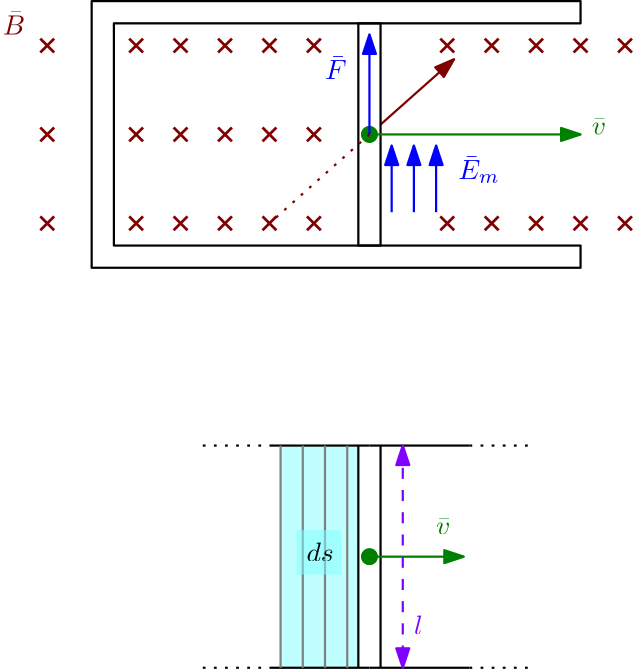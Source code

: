 <?xml version="1.0"?>
<!DOCTYPE ipe SYSTEM "ipe.dtd">
<ipe version="70218" creator="Ipe 7.2.28">
<info created="D:20241206143019" modified="D:20241206144505"/>
<ipestyle name="basic">
<symbol name="arrow/arc(spx)">
<path stroke="sym-stroke" fill="sym-stroke" pen="sym-pen">
0 0 m
-1 0.333 l
-1 -0.333 l
h
</path>
</symbol>
<symbol name="arrow/farc(spx)">
<path stroke="sym-stroke" fill="white" pen="sym-pen">
0 0 m
-1 0.333 l
-1 -0.333 l
h
</path>
</symbol>
<symbol name="arrow/ptarc(spx)">
<path stroke="sym-stroke" fill="sym-stroke" pen="sym-pen">
0 0 m
-1 0.333 l
-0.8 0 l
-1 -0.333 l
h
</path>
</symbol>
<symbol name="arrow/fptarc(spx)">
<path stroke="sym-stroke" fill="white" pen="sym-pen">
0 0 m
-1 0.333 l
-0.8 0 l
-1 -0.333 l
h
</path>
</symbol>
<symbol name="mark/circle(sx)" transformations="translations">
<path fill="sym-stroke">
0.6 0 0 0.6 0 0 e
0.4 0 0 0.4 0 0 e
</path>
</symbol>
<symbol name="mark/disk(sx)" transformations="translations">
<path fill="sym-stroke">
0.6 0 0 0.6 0 0 e
</path>
</symbol>
<symbol name="mark/fdisk(sfx)" transformations="translations">
<group>
<path fill="sym-fill">
0.5 0 0 0.5 0 0 e
</path>
<path fill="sym-stroke" fillrule="eofill">
0.6 0 0 0.6 0 0 e
0.4 0 0 0.4 0 0 e
</path>
</group>
</symbol>
<symbol name="mark/box(sx)" transformations="translations">
<path fill="sym-stroke" fillrule="eofill">
-0.6 -0.6 m
0.6 -0.6 l
0.6 0.6 l
-0.6 0.6 l
h
-0.4 -0.4 m
0.4 -0.4 l
0.4 0.4 l
-0.4 0.4 l
h
</path>
</symbol>
<symbol name="mark/square(sx)" transformations="translations">
<path fill="sym-stroke">
-0.6 -0.6 m
0.6 -0.6 l
0.6 0.6 l
-0.6 0.6 l
h
</path>
</symbol>
<symbol name="mark/fsquare(sfx)" transformations="translations">
<group>
<path fill="sym-fill">
-0.5 -0.5 m
0.5 -0.5 l
0.5 0.5 l
-0.5 0.5 l
h
</path>
<path fill="sym-stroke" fillrule="eofill">
-0.6 -0.6 m
0.6 -0.6 l
0.6 0.6 l
-0.6 0.6 l
h
-0.4 -0.4 m
0.4 -0.4 l
0.4 0.4 l
-0.4 0.4 l
h
</path>
</group>
</symbol>
<symbol name="mark/cross(sx)" transformations="translations">
<group>
<path fill="sym-stroke">
-0.43 -0.57 m
0.57 0.43 l
0.43 0.57 l
-0.57 -0.43 l
h
</path>
<path fill="sym-stroke">
-0.43 0.57 m
0.57 -0.43 l
0.43 -0.57 l
-0.57 0.43 l
h
</path>
</group>
</symbol>
<symbol name="arrow/fnormal(spx)">
<path stroke="sym-stroke" fill="white" pen="sym-pen">
0 0 m
-1 0.333 l
-1 -0.333 l
h
</path>
</symbol>
<symbol name="arrow/pointed(spx)">
<path stroke="sym-stroke" fill="sym-stroke" pen="sym-pen">
0 0 m
-1 0.333 l
-0.8 0 l
-1 -0.333 l
h
</path>
</symbol>
<symbol name="arrow/fpointed(spx)">
<path stroke="sym-stroke" fill="white" pen="sym-pen">
0 0 m
-1 0.333 l
-0.8 0 l
-1 -0.333 l
h
</path>
</symbol>
<symbol name="arrow/linear(spx)">
<path stroke="sym-stroke" pen="sym-pen">
-1 0.333 m
0 0 l
-1 -0.333 l
</path>
</symbol>
<symbol name="arrow/fdouble(spx)">
<path stroke="sym-stroke" fill="white" pen="sym-pen">
0 0 m
-1 0.333 l
-1 -0.333 l
h
-1 0 m
-2 0.333 l
-2 -0.333 l
h
</path>
</symbol>
<symbol name="arrow/double(spx)">
<path stroke="sym-stroke" fill="sym-stroke" pen="sym-pen">
0 0 m
-1 0.333 l
-1 -0.333 l
h
-1 0 m
-2 0.333 l
-2 -0.333 l
h
</path>
</symbol>
<symbol name="arrow/mid-normal(spx)">
<path stroke="sym-stroke" fill="sym-stroke" pen="sym-pen">
0.5 0 m
-0.5 0.333 l
-0.5 -0.333 l
h
</path>
</symbol>
<symbol name="arrow/mid-fnormal(spx)">
<path stroke="sym-stroke" fill="white" pen="sym-pen">
0.5 0 m
-0.5 0.333 l
-0.5 -0.333 l
h
</path>
</symbol>
<symbol name="arrow/mid-pointed(spx)">
<path stroke="sym-stroke" fill="sym-stroke" pen="sym-pen">
0.5 0 m
-0.5 0.333 l
-0.3 0 l
-0.5 -0.333 l
h
</path>
</symbol>
<symbol name="arrow/mid-fpointed(spx)">
<path stroke="sym-stroke" fill="white" pen="sym-pen">
0.5 0 m
-0.5 0.333 l
-0.3 0 l
-0.5 -0.333 l
h
</path>
</symbol>
<symbol name="arrow/mid-double(spx)">
<path stroke="sym-stroke" fill="sym-stroke" pen="sym-pen">
1 0 m
0 0.333 l
0 -0.333 l
h
0 0 m
-1 0.333 l
-1 -0.333 l
h
</path>
</symbol>
<symbol name="arrow/mid-fdouble(spx)">
<path stroke="sym-stroke" fill="white" pen="sym-pen">
1 0 m
0 0.333 l
0 -0.333 l
h
0 0 m
-1 0.333 l
-1 -0.333 l
h
</path>
</symbol>
<anglesize name="22.5 deg" value="22.5"/>
<anglesize name="30 deg" value="30"/>
<anglesize name="45 deg" value="45"/>
<anglesize name="60 deg" value="60"/>
<anglesize name="90 deg" value="90"/>
<arrowsize name="large" value="10"/>
<arrowsize name="small" value="5"/>
<arrowsize name="tiny" value="3"/>
<color name="blue" value="0 0 1"/>
<color name="brown" value="0.647 0.165 0.165"/>
<color name="darkblue" value="0 0 0.545"/>
<color name="darkcyan" value="0 0.545 0.545"/>
<color name="darkgray" value="0.663"/>
<color name="darkgreen" value="0 0.392 0"/>
<color name="darkmagenta" value="0.545 0 0.545"/>
<color name="darkorange" value="1 0.549 0"/>
<color name="darkred" value="0.545 0 0"/>
<color name="gold" value="1 0.843 0"/>
<color name="gray" value="0.745"/>
<color name="green" value="0 1 0"/>
<color name="lightblue" value="0.678 0.847 0.902"/>
<color name="lightcyan" value="0.878 1 1"/>
<color name="lightgray" value="0.827"/>
<color name="lightgreen" value="0.565 0.933 0.565"/>
<color name="lightyellow" value="1 1 0.878"/>
<color name="navy" value="0 0 0.502"/>
<color name="orange" value="1 0.647 0"/>
<color name="pink" value="1 0.753 0.796"/>
<color name="purple" value="0.627 0.125 0.941"/>
<color name="red" value="1 0 0"/>
<color name="seagreen" value="0.18 0.545 0.341"/>
<color name="turquoise" value="0.251 0.878 0.816"/>
<color name="violet" value="0.933 0.51 0.933"/>
<color name="yellow" value="1 1 0"/>
<dashstyle name="dash dot dotted" value="[4 2 1 2 1 2] 0"/>
<dashstyle name="dash dotted" value="[4 2 1 2] 0"/>
<dashstyle name="dashed" value="[4] 0"/>
<dashstyle name="dotted" value="[1 3] 0"/>
<gridsize name="10 pts (~3.5 mm)" value="10"/>
<gridsize name="14 pts (~5 mm)" value="14"/>
<gridsize name="16 pts (~6 mm)" value="16"/>
<gridsize name="20 pts (~7 mm)" value="20"/>
<gridsize name="28 pts (~10 mm)" value="28"/>
<gridsize name="32 pts (~12 mm)" value="32"/>
<gridsize name="4 pts" value="4"/>
<gridsize name="56 pts (~20 mm)" value="56"/>
<gridsize name="8 pts (~3 mm)" value="8"/>
<opacity name="10%" value="0.1"/>
<opacity name="30%" value="0.3"/>
<opacity name="50%" value="0.5"/>
<opacity name="75%" value="0.75"/>
<pen name="fat" value="1.2"/>
<pen name="heavier" value="0.8"/>
<pen name="ultrafat" value="2"/>
<symbolsize name="large" value="5"/>
<symbolsize name="small" value="2"/>
<symbolsize name="tiny" value="1.1"/>
<textsize name="Huge" value="\Huge"/>
<textsize name="LARGE" value="\LARGE"/>
<textsize name="Large" value="\Large"/>
<textsize name="footnote" value="\footnotesize"/>
<textsize name="huge" value="\huge"/>
<textsize name="large" value="\large"/>
<textsize name="script" value="\scriptsize"/>
<textsize name="small" value="\small"/>
<textsize name="tiny" value="\tiny"/>
<textstyle name="center" begin="\begin{center}" end="\end{center}"/>
<textstyle name="item" begin="\begin{itemize}\item{}" end="\end{itemize}"/>
<textstyle name="itemize" begin="\begin{itemize}" end="\end{itemize}"/>
<tiling name="falling" angle="-60" step="4" width="1"/>
<tiling name="rising" angle="30" step="4" width="1"/>
</ipestyle>
<page>
<layer name="alpha"/>
<view layers="alpha" active="alpha"/>
<path layer="alpha" fill="0.502 1 1" opacity="50%" stroke-opacity="opaque">
276 576 m
276 496 l
304 496 l
304 576 l
h
</path>
<path matrix="0.735045 0 0 0.735045 112.077 209.374" stroke="0.502 0 0" pen="heavier" arrow="normal/normal">
272 656 m
308 688 l
</path>
<path stroke="0" pen="heavier">
384 736 m
208 736 l
208 640 l
384 640 l
384 648 l
216 648 l
216 728 l
384 728 l
h
</path>
<path stroke="0" pen="heavier">
304 728 m
304 648 l
312 648 l
312 728 l
h
</path>
<use name="mark/cross(sx)" pos="192 720" size="large" stroke="0.502 0 0"/>
<use name="mark/cross(sx)" pos="192 688" size="large" stroke="0.502 0 0"/>
<use name="mark/cross(sx)" pos="192 656" size="large" stroke="0.502 0 0"/>
<use matrix="1 0 0 1 32 0" name="mark/cross(sx)" pos="192 720" size="large" stroke="0.502 0 0"/>
<use matrix="1 0 0 1 32 0" name="mark/cross(sx)" pos="192 688" size="large" stroke="0.502 0 0"/>
<use matrix="1 0 0 1 32 0" name="mark/cross(sx)" pos="192 656" size="large" stroke="0.502 0 0"/>
<use matrix="1 0 0 1 48 0" name="mark/cross(sx)" pos="192 720" size="large" stroke="0.502 0 0"/>
<use matrix="1 0 0 1 48 0" name="mark/cross(sx)" pos="192 688" size="large" stroke="0.502 0 0"/>
<use matrix="1 0 0 1 48 0" name="mark/cross(sx)" pos="192 656" size="large" stroke="0.502 0 0"/>
<use matrix="1 0 0 1 64 0" name="mark/cross(sx)" pos="192 720" size="large" stroke="0.502 0 0"/>
<use matrix="1 0 0 1 64 0" name="mark/cross(sx)" pos="192 688" size="large" stroke="0.502 0 0"/>
<use matrix="1 0 0 1 64 0" name="mark/cross(sx)" pos="192 656" size="large" stroke="0.502 0 0"/>
<use matrix="1 0 0 1 80 0" name="mark/cross(sx)" pos="192 720" size="large" stroke="0.502 0 0"/>
<use matrix="1 0 0 1 80 0" name="mark/cross(sx)" pos="192 688" size="large" stroke="0.502 0 0"/>
<use matrix="1 0 0 1 80 0" name="mark/cross(sx)" pos="192 656" size="large" stroke="0.502 0 0"/>
<use matrix="1 0 0 1 96 0" name="mark/cross(sx)" pos="192 720" size="large" stroke="0.502 0 0"/>
<use matrix="1 0 0 1 96 0" name="mark/cross(sx)" pos="192 688" size="large" stroke="0.502 0 0"/>
<use matrix="1 0 0 1 96 0" name="mark/cross(sx)" pos="192 656" size="large" stroke="0.502 0 0"/>
<use matrix="1 0 0 1 144 0" name="mark/cross(sx)" pos="192 720" size="large" stroke="0.502 0 0"/>
<use matrix="1 0 0 1 144 0" name="mark/cross(sx)" pos="192 656" size="large" stroke="0.502 0 0"/>
<use matrix="1 0 0 1 160 0" name="mark/cross(sx)" pos="192 720" size="large" stroke="0.502 0 0"/>
<use matrix="1 0 0 1 160 0" name="mark/cross(sx)" pos="192 656" size="large" stroke="0.502 0 0"/>
<use matrix="1 0 0 1 176 0" name="mark/cross(sx)" pos="192 720" size="large" stroke="0.502 0 0"/>
<use matrix="1 0 0 1 176 0" name="mark/cross(sx)" pos="192 656" size="large" stroke="0.502 0 0"/>
<use matrix="1 0 0 1 192 0" name="mark/cross(sx)" pos="192 720" size="large" stroke="0.502 0 0"/>
<use matrix="1 0 0 1 192 0" name="mark/cross(sx)" pos="192 656" size="large" stroke="0.502 0 0"/>
<use matrix="1 0 0 1 208 0" name="mark/cross(sx)" pos="192 720" size="large" stroke="0.502 0 0"/>
<use matrix="1 0 0 1 208 0" name="mark/cross(sx)" pos="192 656" size="large" stroke="0.502 0 0"/>
<text transformations="translations" pos="176 724" stroke="0.502 0 0" type="label" width="8.057" height="8.175" depth="0" valign="baseline" style="math">\bar B</text>
<use name="mark/disk(sx)" pos="308 688" size="large" stroke="0 0.502 0"/>
<use name="mark/disk(sx)" pos="308 688" size="large" stroke="0 0.502 0"/>
<path stroke="0 0.502 0" pen="heavier" arrow="normal/normal">
308 688 m
384 688 l
</path>
<text matrix="1 0 0 1 -12 0" transformations="translations" pos="400 688" stroke="0 0.502 0" type="label" width="5.187" height="5.657" depth="0" valign="baseline" style="math">\bar v</text>
<path stroke="0.502 0 0" dash="dotted" pen="heavier">
308 688 m
272 656 l
</path>
<path stroke="0 0 1" pen="heavier" arrow="normal/normal">
308 688 m
308 724 l
</path>
<text matrix="1 0 0 1 -108 20" transformations="translations" pos="400 688" stroke="0 0 1" type="label" width="7.79" height="8.175" depth="0" valign="baseline" style="math">\bar F</text>
<path stroke="0 0 1" pen="heavier" arrow="normal/normal">
316 660 m
316 684 l
</path>
<path stroke="0 0 1" pen="heavier" arrow="normal/normal">
324 660 m
324 684 l
</path>
<path stroke="0 0 1" pen="heavier" arrow="normal/normal">
332 660 m
332 684 l
</path>
<text matrix="1 0 0 1 -60 -16" transformations="translations" pos="400 688" stroke="0 0 1" type="label" width="14.922" height="8.179" depth="1.49" valign="baseline" style="math">\bar E_m</text>
<path matrix="1 0 0 1 0 -152" stroke="0" pen="heavier">
304 728 m
304 648 l
</path>
<path stroke="0" pen="heavier">
312 576 m
312 496 l
</path>
<path stroke="0" pen="heavier">
308 576 m
272 576 l
</path>
<path matrix="1 0 0 1 36 0" stroke="0" pen="heavier">
308 576 m
272 576 l
</path>
<path stroke="0" dash="dotted" pen="heavier">
344 576 m
368 576 l
</path>
<path matrix="1 0 0 1 -96 0" stroke="0" dash="dotted" pen="heavier">
344 576 m
368 576 l
</path>
<path matrix="1 0 0 1 0 -80" stroke="0" pen="heavier">
308 576 m
272 576 l
</path>
<path matrix="1 0 0 1 36 -80" stroke="0" pen="heavier">
308 576 m
272 576 l
</path>
<path matrix="1 0 0 1 0 -80" stroke="0" dash="dotted" pen="heavier">
344 576 m
368 576 l
</path>
<path matrix="1 0 0 1 -96 -80" stroke="0" dash="dotted" pen="heavier">
344 576 m
368 576 l
</path>
<use matrix="1 0 0 1 0 -152" name="mark/disk(sx)" pos="308 688" size="large" stroke="0 0.502 0"/>
<use matrix="1 0 0 1 0 -152" name="mark/disk(sx)" pos="308 688" size="large" stroke="0 0.502 0"/>
<path matrix="0.446856 0 0 0.446856 170.368 228.563" stroke="0 0.502 0" pen="heavier" arrow="normal/normal">
308 688 m
384 688 l
</path>
<text matrix="1 0 0 1 -68 -144" transformations="translations" pos="400 688" stroke="0 0.502 0" type="label" width="5.187" height="5.657" depth="0" valign="baseline" style="math">\bar v</text>
<path stroke="0.502 0 1" dash="dashed" pen="heavier" arrow="normal/normal" rarrow="normal/normal">
320 576 m
320 496 l
</path>
<text matrix="1 0 0 1 -76 -180" transformations="translations" pos="400 688" stroke="0.502 0 1" type="label" width="3.169" height="6.918" depth="0" valign="baseline" style="math">l</text>
<path matrix="1 0 0 1 -28 -152" stroke="0.502" pen="heavier">
304 728 m
304 648 l
</path>
<path matrix="1 0 0 1 -28 0" stroke="0.502" pen="heavier">
312 576 m
312 496 l
</path>
<path matrix="1 0 0 1 -12 -152" stroke="0.502" pen="heavier">
304 728 m
304 648 l
</path>
<path matrix="1 0 0 1 -12 0" stroke="0.502" pen="heavier">
312 576 m
312 496 l
</path>
<path matrix="1 0 0 1 41.7908 -14.4387" fill="0.502 1 1" opacity="50%" stroke-opacity="opaque">
240 560 m
240 544 l
256 544 l
256 560 l
h
</path>
<text matrix="1 0 0 1 -114.679 -153.726" transformations="translations" pos="400 688" stroke="0" type="label" width="9.855" height="6.918" depth="0" valign="baseline" style="math">ds</text>
</page>
</ipe>
